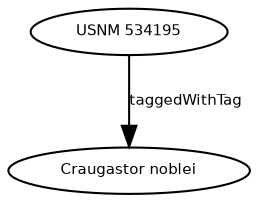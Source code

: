digraph G {
size="3,3";
node [fontsize=7, fontname="Helvetica"];
edge [fontsize=7, fontname="Helvetica"];
node0 [label="Craugastor noblei", width=0.27433100247,height=0.27433100247];
node1 [label="USNM 534195", width=0.27433100247,height=0.27433100247];
node1 -> node0 [label="taggedWithTag"];
}

